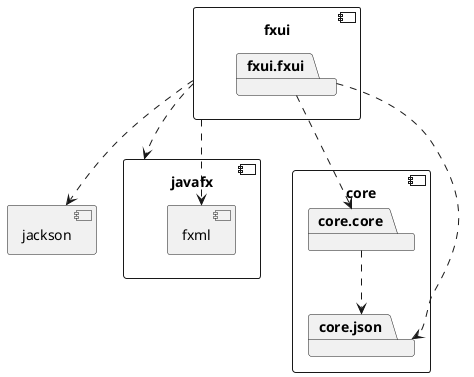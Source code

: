 @startuml architecture


component core {
    package core.core
    package core.json
}

component fxui {
    package fxui.fxui
}

component jackson
component javafx {
    component fxml
}

fxui ..> jackson
fxui ..> javafx
fxui ..> fxml

fxui.fxui ..> core.json
fxui.fxui ..> core.core



core.core ..> core.json



@enduml